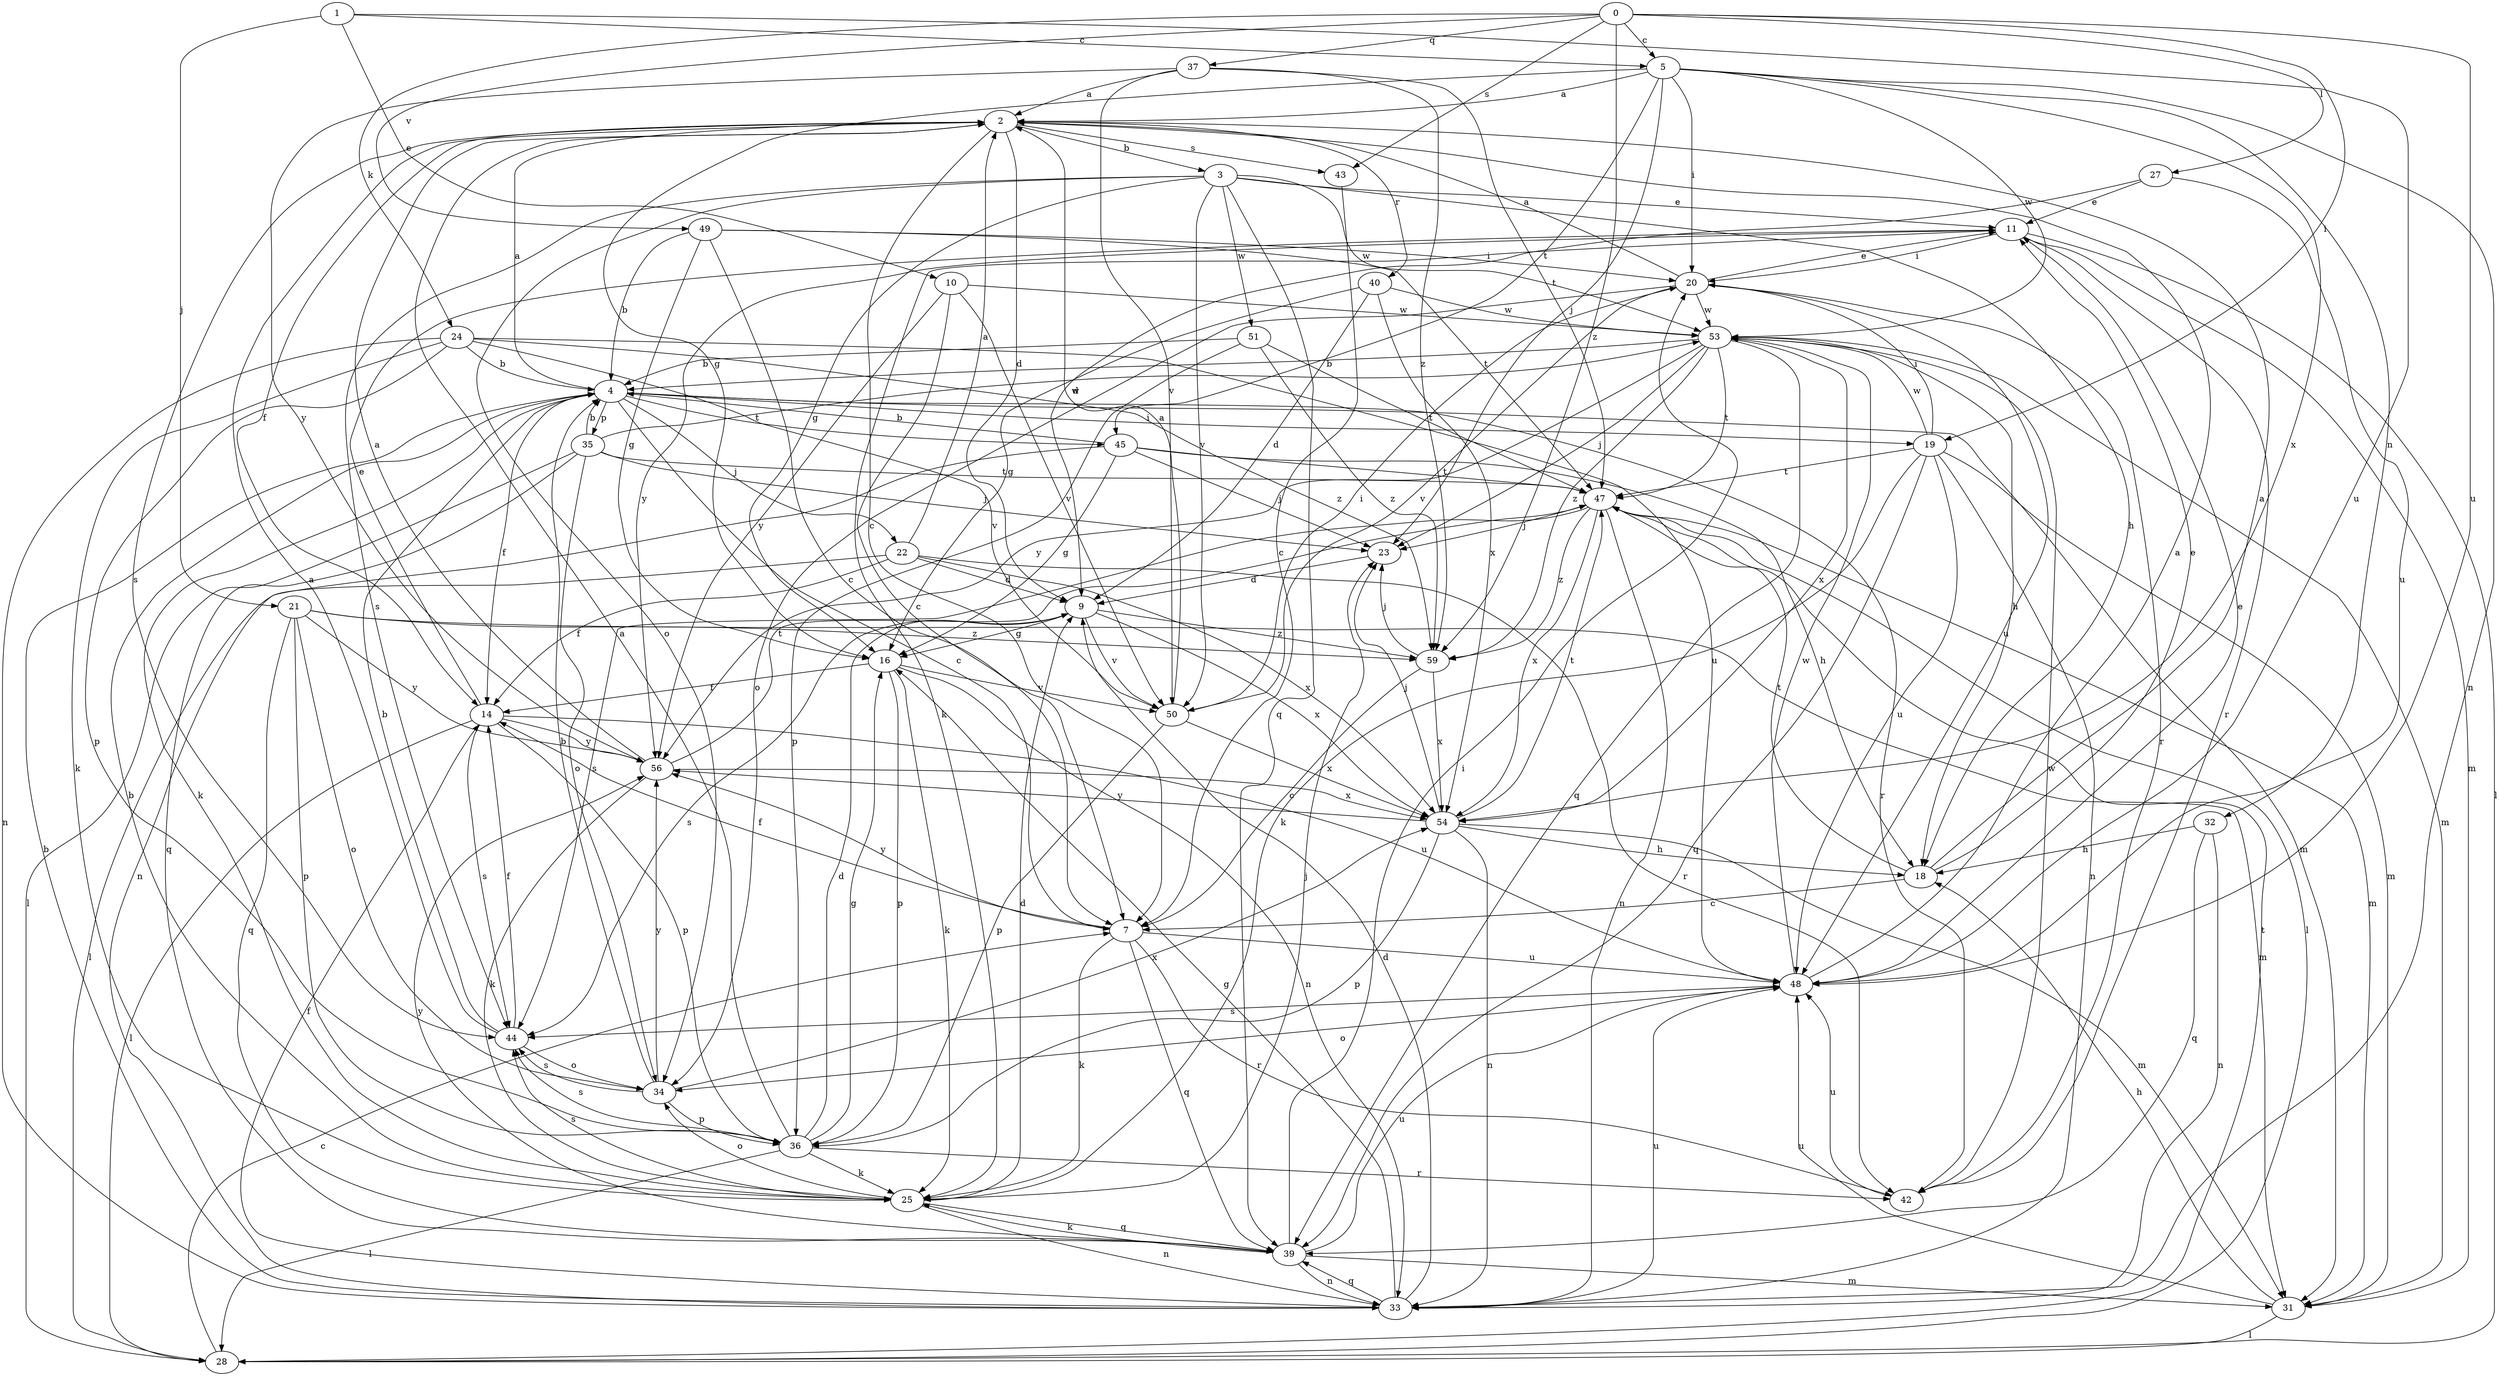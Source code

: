 strict digraph  {
0;
1;
2;
3;
4;
5;
7;
9;
10;
11;
14;
16;
18;
19;
20;
21;
22;
23;
24;
25;
27;
28;
31;
32;
33;
34;
35;
36;
37;
39;
40;
42;
43;
44;
45;
47;
48;
49;
50;
51;
53;
54;
56;
59;
0 -> 5  [label=c];
0 -> 19  [label=i];
0 -> 24  [label=k];
0 -> 27  [label=l];
0 -> 37  [label=q];
0 -> 43  [label=s];
0 -> 48  [label=u];
0 -> 49  [label=v];
0 -> 59  [label=z];
1 -> 5  [label=c];
1 -> 10  [label=e];
1 -> 21  [label=j];
1 -> 48  [label=u];
2 -> 3  [label=b];
2 -> 7  [label=c];
2 -> 9  [label=d];
2 -> 14  [label=f];
2 -> 40  [label=r];
2 -> 43  [label=s];
2 -> 44  [label=s];
3 -> 11  [label=e];
3 -> 16  [label=g];
3 -> 18  [label=h];
3 -> 34  [label=o];
3 -> 39  [label=q];
3 -> 44  [label=s];
3 -> 50  [label=v];
3 -> 51  [label=w];
3 -> 53  [label=w];
4 -> 2  [label=a];
4 -> 7  [label=c];
4 -> 14  [label=f];
4 -> 19  [label=i];
4 -> 22  [label=j];
4 -> 25  [label=k];
4 -> 31  [label=m];
4 -> 35  [label=p];
4 -> 42  [label=r];
4 -> 45  [label=t];
5 -> 2  [label=a];
5 -> 16  [label=g];
5 -> 20  [label=i];
5 -> 23  [label=j];
5 -> 32  [label=n];
5 -> 33  [label=n];
5 -> 45  [label=t];
5 -> 53  [label=w];
5 -> 54  [label=x];
7 -> 14  [label=f];
7 -> 25  [label=k];
7 -> 39  [label=q];
7 -> 42  [label=r];
7 -> 48  [label=u];
7 -> 56  [label=y];
9 -> 16  [label=g];
9 -> 44  [label=s];
9 -> 50  [label=v];
9 -> 54  [label=x];
9 -> 59  [label=z];
10 -> 7  [label=c];
10 -> 50  [label=v];
10 -> 53  [label=w];
10 -> 56  [label=y];
11 -> 20  [label=i];
11 -> 25  [label=k];
11 -> 28  [label=l];
11 -> 31  [label=m];
11 -> 42  [label=r];
11 -> 56  [label=y];
14 -> 11  [label=e];
14 -> 28  [label=l];
14 -> 36  [label=p];
14 -> 44  [label=s];
14 -> 48  [label=u];
14 -> 56  [label=y];
16 -> 14  [label=f];
16 -> 25  [label=k];
16 -> 33  [label=n];
16 -> 36  [label=p];
16 -> 50  [label=v];
18 -> 2  [label=a];
18 -> 7  [label=c];
18 -> 11  [label=e];
18 -> 47  [label=t];
19 -> 20  [label=i];
19 -> 25  [label=k];
19 -> 31  [label=m];
19 -> 33  [label=n];
19 -> 39  [label=q];
19 -> 47  [label=t];
19 -> 48  [label=u];
19 -> 53  [label=w];
20 -> 2  [label=a];
20 -> 11  [label=e];
20 -> 34  [label=o];
20 -> 42  [label=r];
20 -> 48  [label=u];
20 -> 50  [label=v];
20 -> 53  [label=w];
21 -> 31  [label=m];
21 -> 34  [label=o];
21 -> 36  [label=p];
21 -> 39  [label=q];
21 -> 56  [label=y];
21 -> 59  [label=z];
22 -> 2  [label=a];
22 -> 9  [label=d];
22 -> 14  [label=f];
22 -> 28  [label=l];
22 -> 42  [label=r];
22 -> 54  [label=x];
23 -> 9  [label=d];
24 -> 4  [label=b];
24 -> 25  [label=k];
24 -> 33  [label=n];
24 -> 36  [label=p];
24 -> 48  [label=u];
24 -> 50  [label=v];
24 -> 59  [label=z];
25 -> 4  [label=b];
25 -> 9  [label=d];
25 -> 23  [label=j];
25 -> 33  [label=n];
25 -> 34  [label=o];
25 -> 39  [label=q];
25 -> 44  [label=s];
27 -> 9  [label=d];
27 -> 11  [label=e];
27 -> 48  [label=u];
28 -> 7  [label=c];
28 -> 47  [label=t];
31 -> 18  [label=h];
31 -> 28  [label=l];
31 -> 48  [label=u];
32 -> 18  [label=h];
32 -> 33  [label=n];
32 -> 39  [label=q];
33 -> 4  [label=b];
33 -> 9  [label=d];
33 -> 14  [label=f];
33 -> 16  [label=g];
33 -> 39  [label=q];
33 -> 48  [label=u];
34 -> 4  [label=b];
34 -> 36  [label=p];
34 -> 44  [label=s];
34 -> 54  [label=x];
34 -> 56  [label=y];
35 -> 4  [label=b];
35 -> 23  [label=j];
35 -> 28  [label=l];
35 -> 34  [label=o];
35 -> 39  [label=q];
35 -> 47  [label=t];
35 -> 53  [label=w];
36 -> 2  [label=a];
36 -> 9  [label=d];
36 -> 16  [label=g];
36 -> 25  [label=k];
36 -> 28  [label=l];
36 -> 42  [label=r];
36 -> 44  [label=s];
37 -> 2  [label=a];
37 -> 47  [label=t];
37 -> 50  [label=v];
37 -> 56  [label=y];
37 -> 59  [label=z];
39 -> 20  [label=i];
39 -> 25  [label=k];
39 -> 31  [label=m];
39 -> 33  [label=n];
39 -> 48  [label=u];
39 -> 56  [label=y];
40 -> 9  [label=d];
40 -> 16  [label=g];
40 -> 53  [label=w];
40 -> 54  [label=x];
42 -> 48  [label=u];
42 -> 53  [label=w];
43 -> 7  [label=c];
44 -> 2  [label=a];
44 -> 4  [label=b];
44 -> 14  [label=f];
44 -> 34  [label=o];
45 -> 4  [label=b];
45 -> 16  [label=g];
45 -> 18  [label=h];
45 -> 23  [label=j];
45 -> 33  [label=n];
45 -> 47  [label=t];
47 -> 23  [label=j];
47 -> 28  [label=l];
47 -> 31  [label=m];
47 -> 33  [label=n];
47 -> 44  [label=s];
47 -> 54  [label=x];
47 -> 59  [label=z];
48 -> 2  [label=a];
48 -> 11  [label=e];
48 -> 34  [label=o];
48 -> 44  [label=s];
48 -> 53  [label=w];
49 -> 4  [label=b];
49 -> 7  [label=c];
49 -> 16  [label=g];
49 -> 20  [label=i];
49 -> 47  [label=t];
50 -> 2  [label=a];
50 -> 20  [label=i];
50 -> 36  [label=p];
50 -> 54  [label=x];
51 -> 4  [label=b];
51 -> 36  [label=p];
51 -> 47  [label=t];
51 -> 59  [label=z];
53 -> 4  [label=b];
53 -> 18  [label=h];
53 -> 23  [label=j];
53 -> 31  [label=m];
53 -> 39  [label=q];
53 -> 47  [label=t];
53 -> 54  [label=x];
53 -> 56  [label=y];
53 -> 59  [label=z];
54 -> 18  [label=h];
54 -> 23  [label=j];
54 -> 31  [label=m];
54 -> 33  [label=n];
54 -> 36  [label=p];
54 -> 47  [label=t];
54 -> 56  [label=y];
56 -> 2  [label=a];
56 -> 25  [label=k];
56 -> 47  [label=t];
56 -> 54  [label=x];
59 -> 7  [label=c];
59 -> 23  [label=j];
59 -> 54  [label=x];
}
